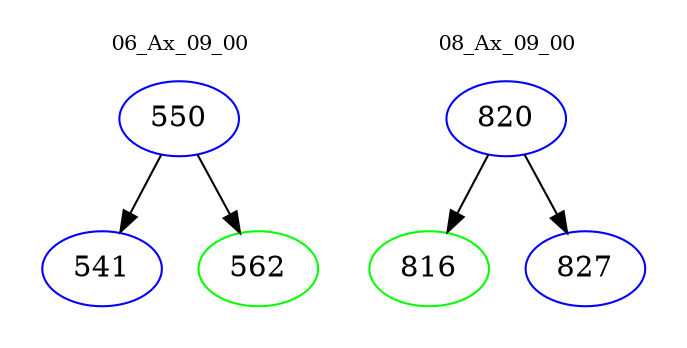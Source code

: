 digraph{
subgraph cluster_0 {
color = white
label = "06_Ax_09_00";
fontsize=10;
T0_550 [label="550", color="blue"]
T0_550 -> T0_541 [color="black"]
T0_541 [label="541", color="blue"]
T0_550 -> T0_562 [color="black"]
T0_562 [label="562", color="green"]
}
subgraph cluster_1 {
color = white
label = "08_Ax_09_00";
fontsize=10;
T1_820 [label="820", color="blue"]
T1_820 -> T1_816 [color="black"]
T1_816 [label="816", color="green"]
T1_820 -> T1_827 [color="black"]
T1_827 [label="827", color="blue"]
}
}
